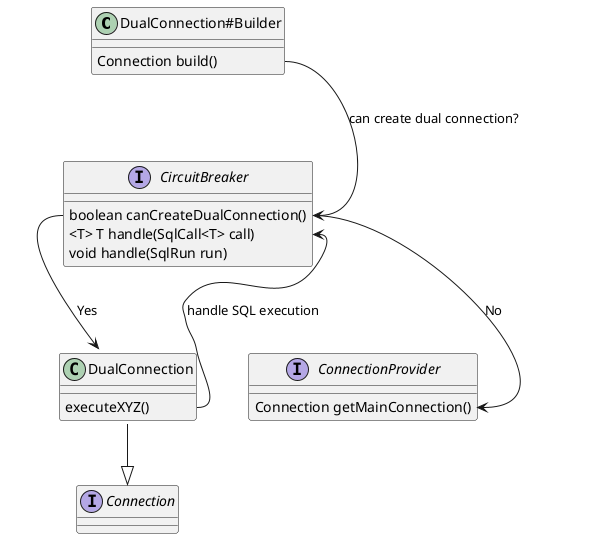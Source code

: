 @startuml

@startuml

class "DualConnection#Builder" as builder
class DualConnection {
    executeXYZ()
}
builder :  Connection build()

interface CircuitBreaker {
    boolean canCreateDualConnection()
    <T> T handle(SqlCall<T> call)
    void handle(SqlRun run)
}

interface ConnectionProvider {
  Connection getMainConnection()
}


interface Connection
DualConnection --|> Connection

builder::build --> CircuitBreaker::canCreateDualConnection : can create dual connection?
CircuitBreaker::canCreateDualConnection --> ConnectionProvider::getMainConnection : No
CircuitBreaker::canCreateDualConnection --> DualConnection : Yes

DualConnection::executeXYZ --> CircuitBreaker::handle : handle SQL execution

@enduml


@enduml
